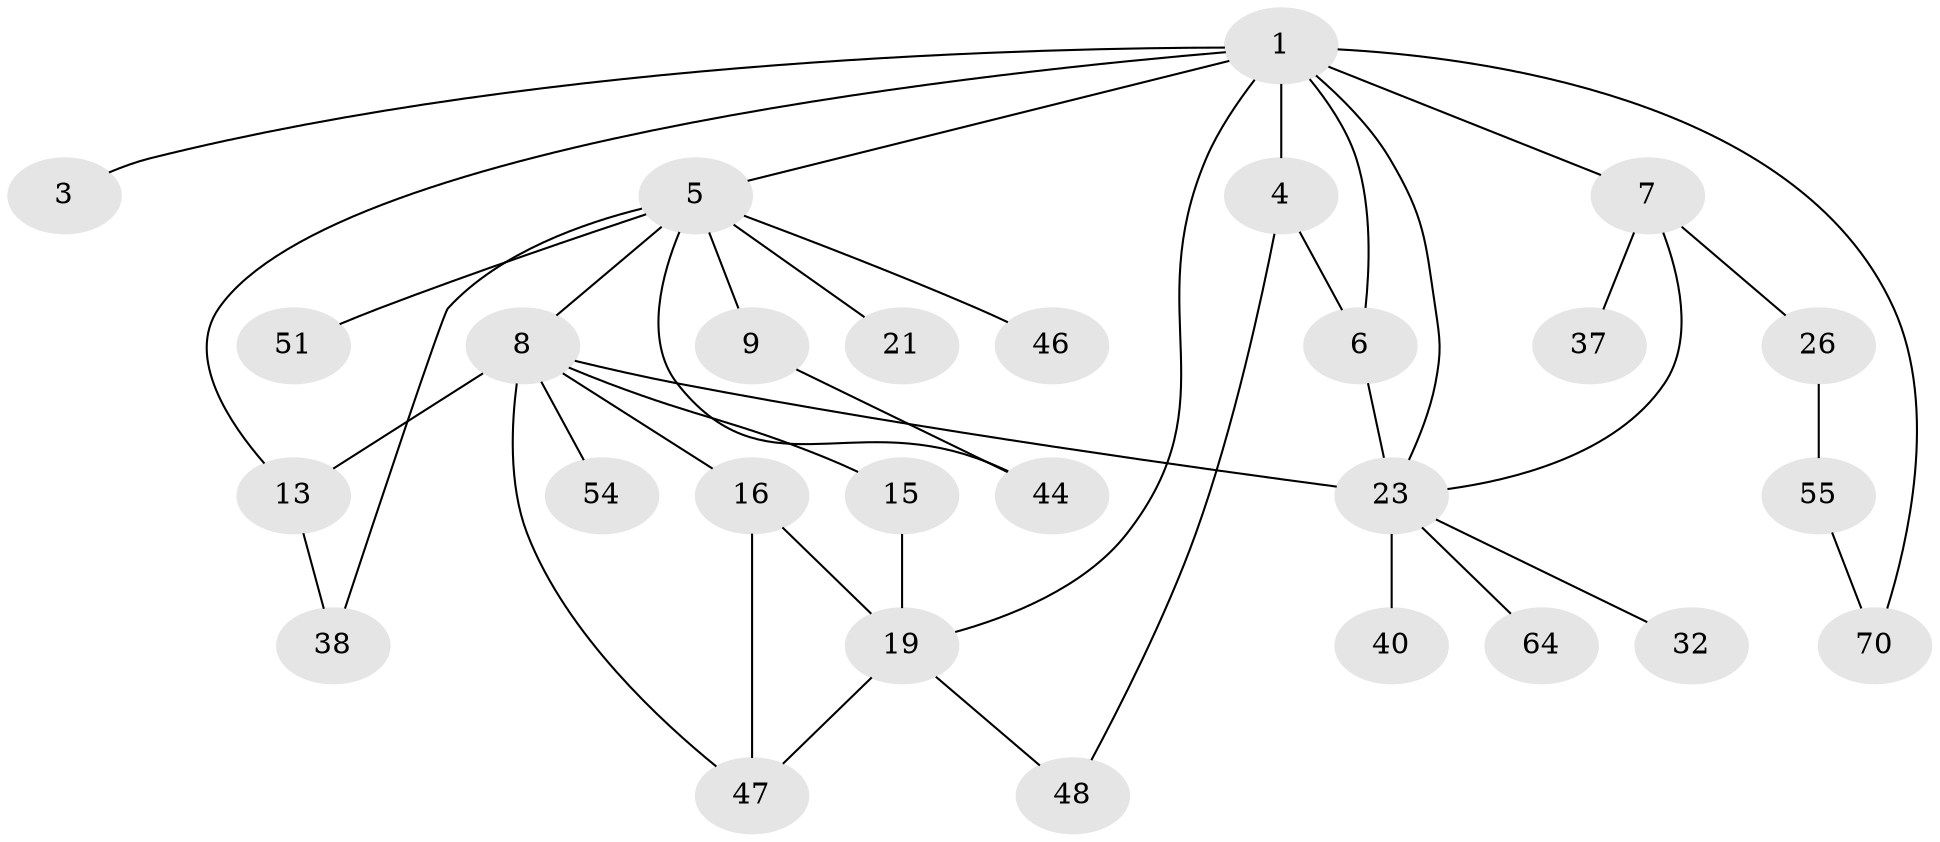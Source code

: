 // original degree distribution, {6: 0.02857142857142857, 5: 0.04285714285714286, 1: 0.2714285714285714, 4: 0.07142857142857142, 7: 0.04285714285714286, 3: 0.18571428571428572, 2: 0.35714285714285715}
// Generated by graph-tools (version 1.1) at 2025/16/03/04/25 18:16:58]
// undirected, 28 vertices, 40 edges
graph export_dot {
graph [start="1"]
  node [color=gray90,style=filled];
  1 [super="+58+2"];
  3;
  4 [super="+35"];
  5 [super="+39+17+18"];
  6;
  7 [super="+10"];
  8 [super="+41+11"];
  9 [super="+56+24"];
  13 [super="+52+36+28"];
  15 [super="+30"];
  16 [super="+29"];
  19 [super="+33+22"];
  21;
  23 [super="+67+60+31"];
  26 [super="+63"];
  32;
  37 [super="+68"];
  38;
  40;
  44;
  46;
  47;
  48 [super="+59+49"];
  51;
  54;
  55;
  64;
  70;
  1 -- 4;
  1 -- 5;
  1 -- 7;
  1 -- 6;
  1 -- 23;
  1 -- 19;
  1 -- 3;
  1 -- 70;
  1 -- 13;
  4 -- 6;
  4 -- 48;
  5 -- 8;
  5 -- 9;
  5 -- 38;
  5 -- 51;
  5 -- 21;
  5 -- 44;
  5 -- 46;
  6 -- 23;
  7 -- 23;
  7 -- 26;
  7 -- 37;
  8 -- 47;
  8 -- 16 [weight=2];
  8 -- 54;
  8 -- 23;
  8 -- 13;
  8 -- 15;
  9 -- 44;
  13 -- 38;
  15 -- 19;
  16 -- 47;
  16 -- 19;
  19 -- 47;
  19 -- 48;
  23 -- 32;
  23 -- 40 [weight=2];
  23 -- 64;
  26 -- 55;
  55 -- 70;
}
